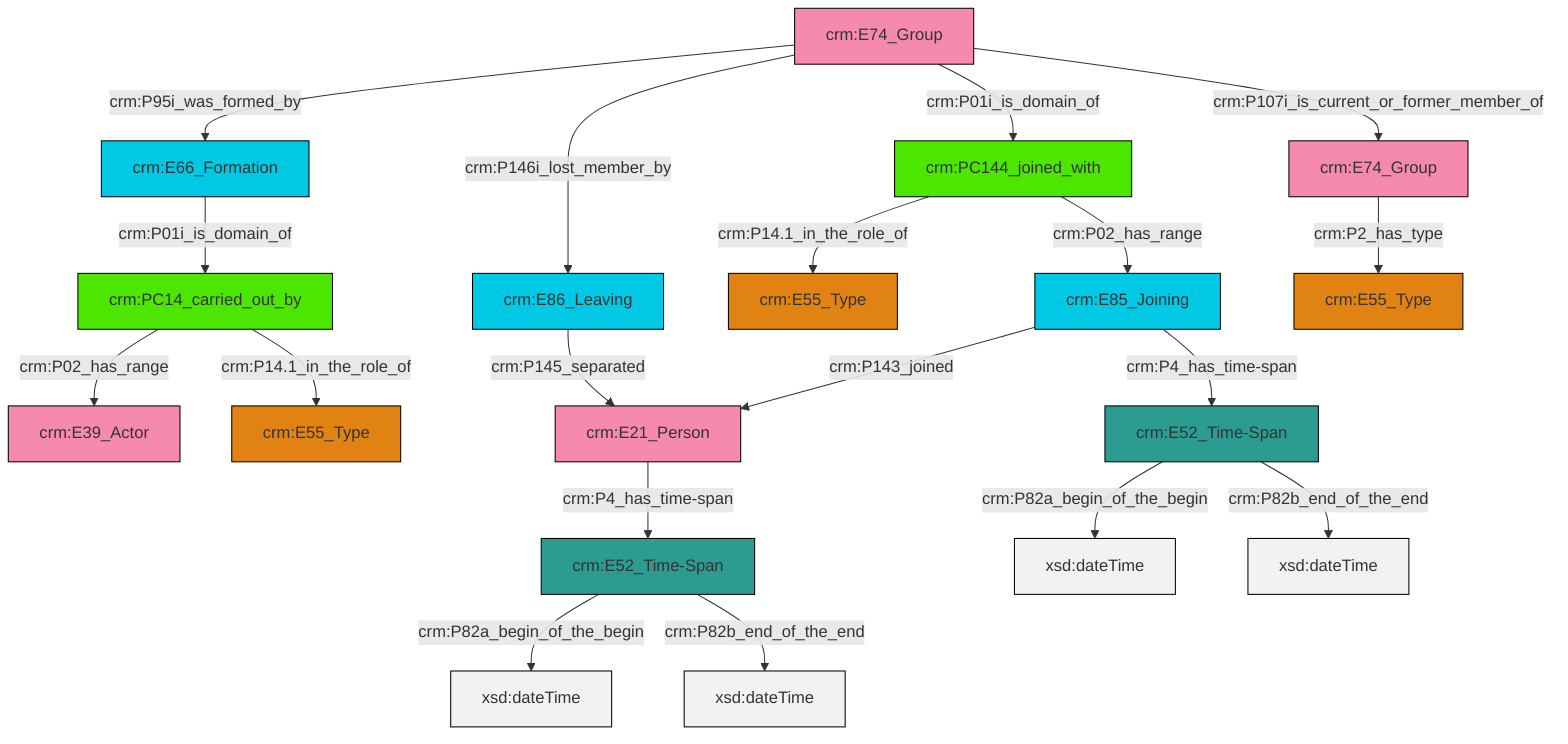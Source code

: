 graph TD
classDef Literal fill:#f2f2f2,stroke:#000000;
classDef CRM_Entity fill:#FFFFFF,stroke:#000000;
classDef Temporal_Entity fill:#00C9E6, stroke:#000000;
classDef Type fill:#E18312, stroke:#000000;
classDef Time-Span fill:#2C9C91, stroke:#000000;
classDef Appellation fill:#FFEB7F, stroke:#000000;
classDef Place fill:#008836, stroke:#000000;
classDef Persistent_Item fill:#B266B2, stroke:#000000;
classDef Conceptual_Object fill:#FFD700, stroke:#000000;
classDef Physical_Thing fill:#D2B48C, stroke:#000000;
classDef Actor fill:#f58aad, stroke:#000000;
classDef PC_Classes fill:#4ce600, stroke:#000000;
classDef Multi fill:#cccccc,stroke:#000000;

2["crm:E52_Time-Span"]:::Time-Span -->|crm:P82a_begin_of_the_begin| 3[xsd:dateTime]:::Literal
6["crm:PC14_carried_out_by"]:::PC_Classes -->|crm:P14.1_in_the_role_of| 7["crm:E55_Type"]:::Type
8["crm:E52_Time-Span"]:::Time-Span -->|crm:P82a_begin_of_the_begin| 9[xsd:dateTime]:::Literal
10["crm:E74_Group"]:::Actor -->|crm:P146i_lost_member_by| 11["crm:E86_Leaving"]:::Temporal_Entity
14["crm:E21_Person"]:::Actor -->|crm:P4_has_time-span| 2["crm:E52_Time-Span"]:::Time-Span
15["crm:E85_Joining"]:::Temporal_Entity -->|crm:P4_has_time-span| 8["crm:E52_Time-Span"]:::Time-Span
4["crm:E66_Formation"]:::Temporal_Entity -->|crm:P01i_is_domain_of| 6["crm:PC14_carried_out_by"]:::PC_Classes
24["crm:PC144_joined_with"]:::PC_Classes -->|crm:P14.1_in_the_role_of| 12["crm:E55_Type"]:::Type
24["crm:PC144_joined_with"]:::PC_Classes -->|crm:P02_has_range| 15["crm:E85_Joining"]:::Temporal_Entity
10["crm:E74_Group"]:::Actor -->|crm:P01i_is_domain_of| 24["crm:PC144_joined_with"]:::PC_Classes
10["crm:E74_Group"]:::Actor -->|crm:P95i_was_formed_by| 4["crm:E66_Formation"]:::Temporal_Entity
17["crm:E74_Group"]:::Actor -->|crm:P2_has_type| 21["crm:E55_Type"]:::Type
2["crm:E52_Time-Span"]:::Time-Span -->|crm:P82b_end_of_the_end| 25[xsd:dateTime]:::Literal
11["crm:E86_Leaving"]:::Temporal_Entity -->|crm:P145_separated| 14["crm:E21_Person"]:::Actor
10["crm:E74_Group"]:::Actor -->|crm:P107i_is_current_or_former_member_of| 17["crm:E74_Group"]:::Actor
6["crm:PC14_carried_out_by"]:::PC_Classes -->|crm:P02_has_range| 0["crm:E39_Actor"]:::Actor
15["crm:E85_Joining"]:::Temporal_Entity -->|crm:P143_joined| 14["crm:E21_Person"]:::Actor
8["crm:E52_Time-Span"]:::Time-Span -->|crm:P82b_end_of_the_end| 33[xsd:dateTime]:::Literal